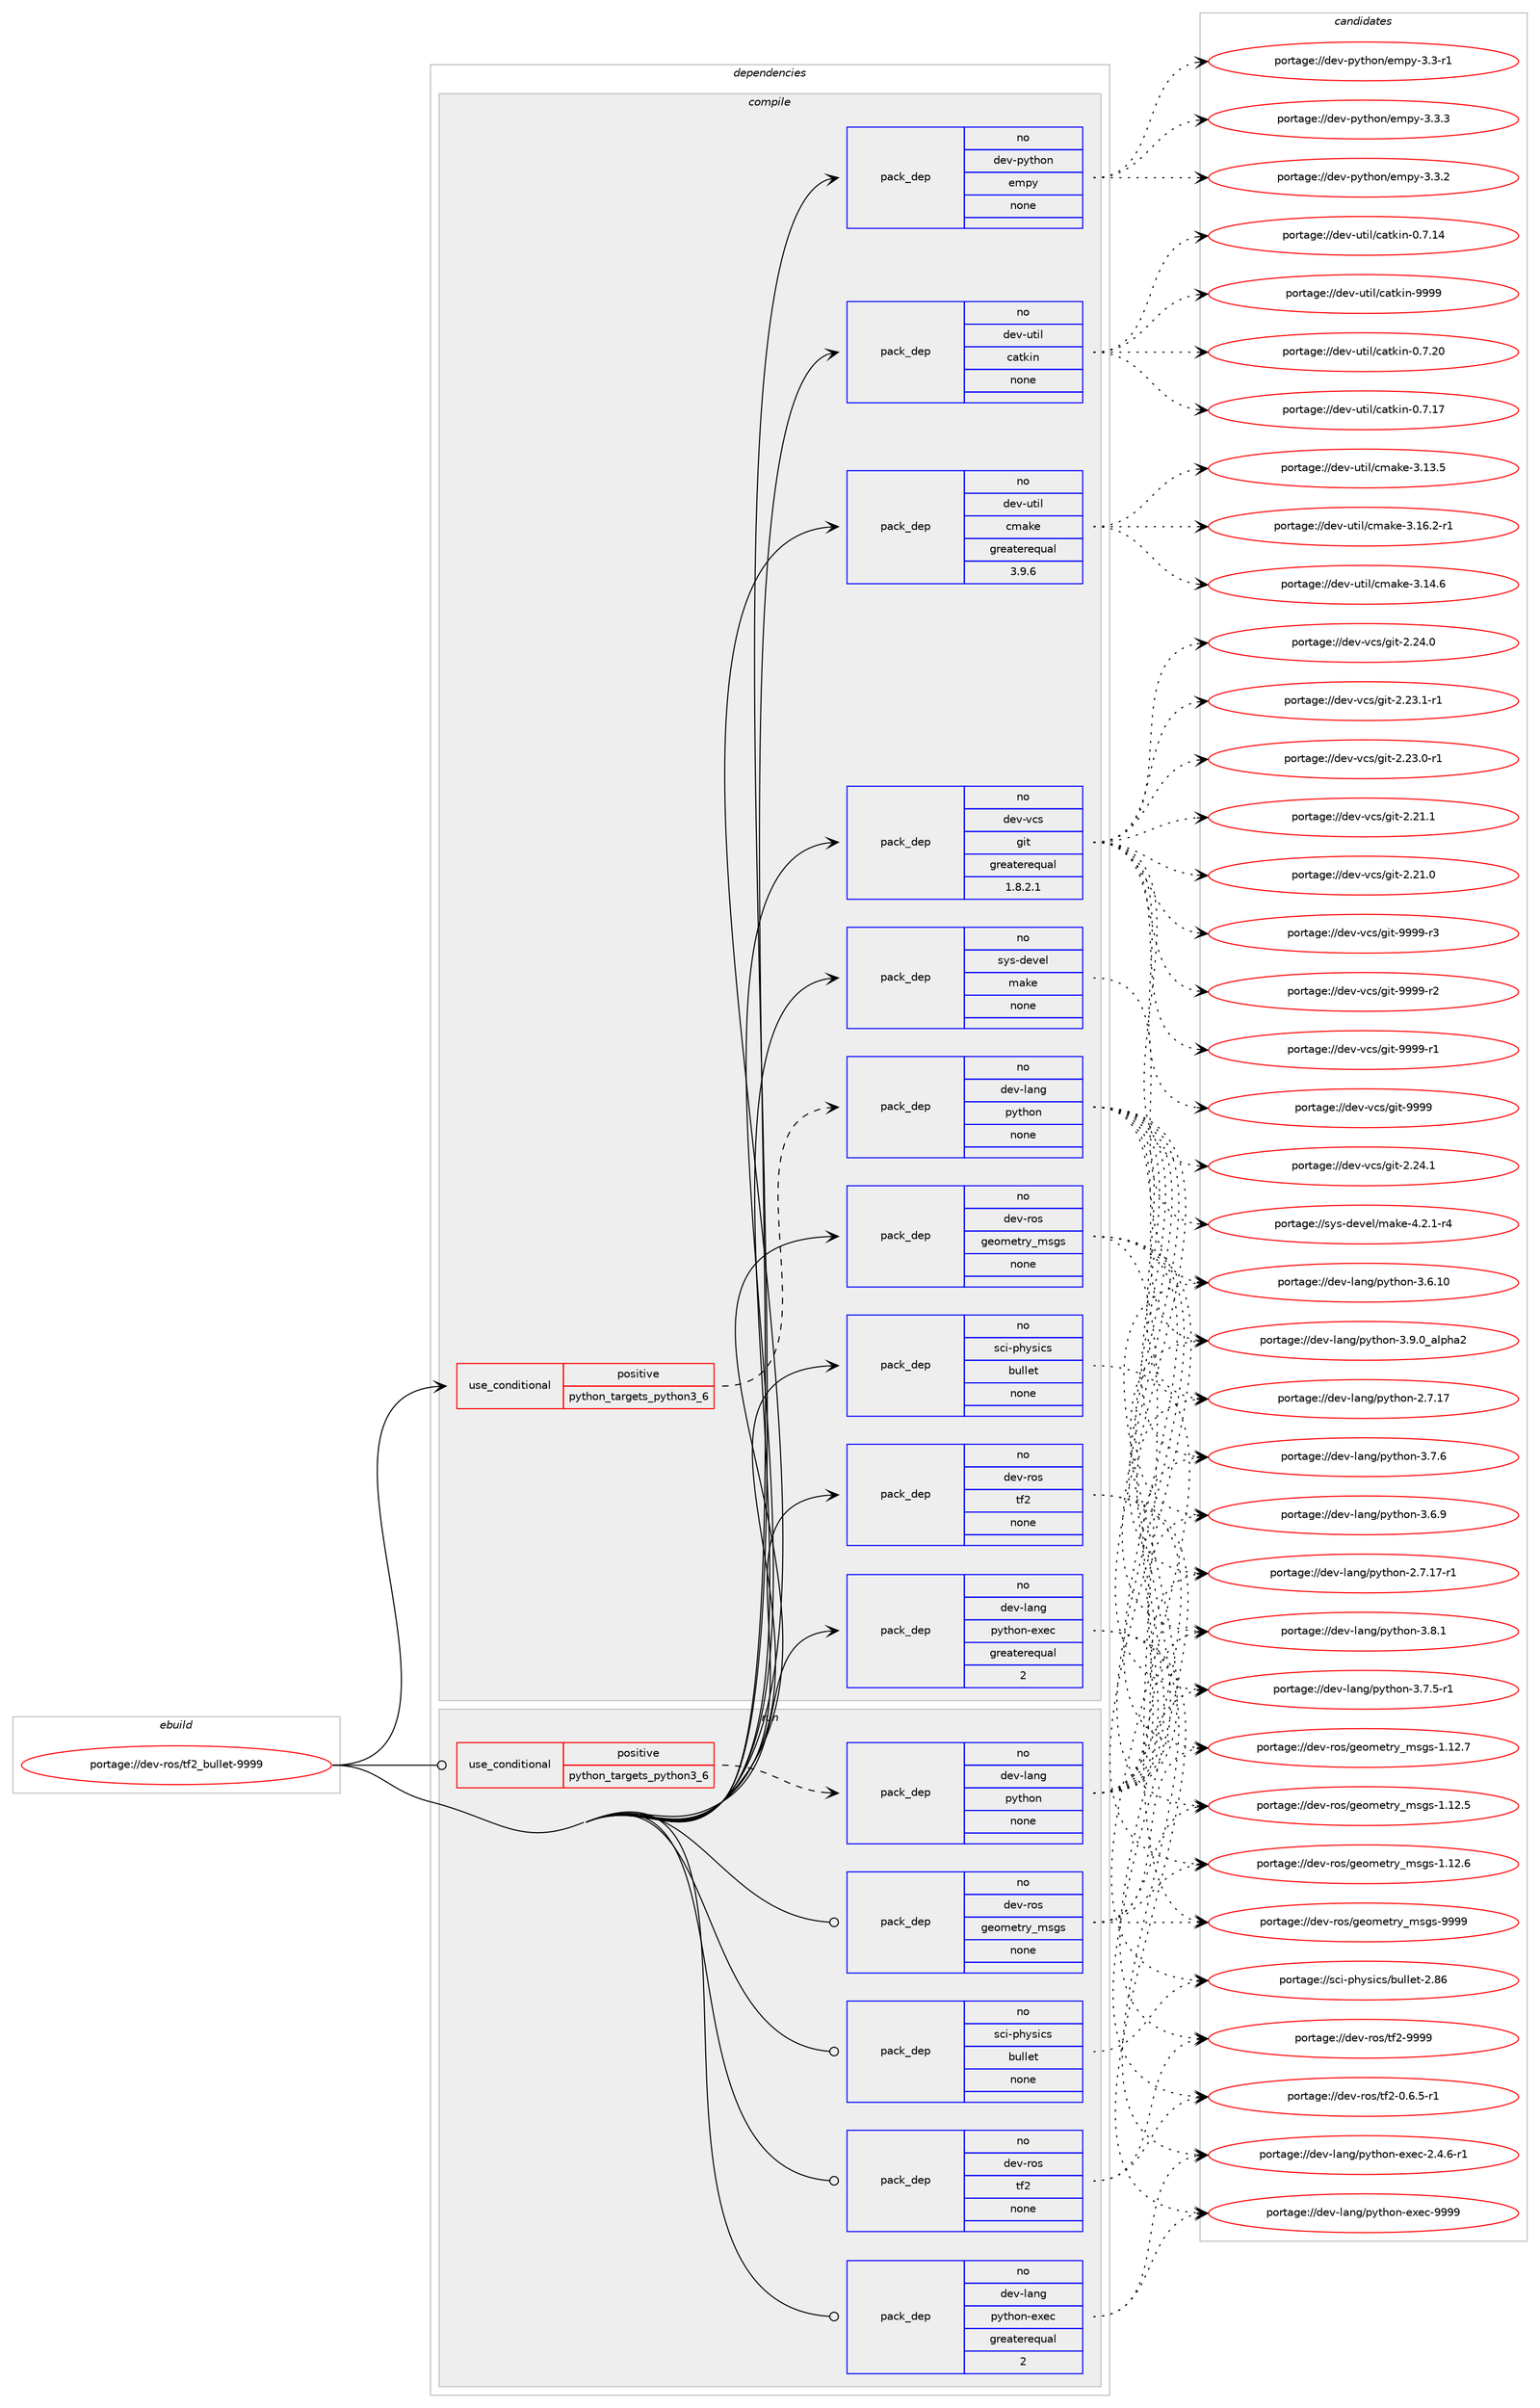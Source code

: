 digraph prolog {

# *************
# Graph options
# *************

newrank=true;
concentrate=true;
compound=true;
graph [rankdir=LR,fontname=Helvetica,fontsize=10,ranksep=1.5];#, ranksep=2.5, nodesep=0.2];
edge  [arrowhead=vee];
node  [fontname=Helvetica,fontsize=10];

# **********
# The ebuild
# **********

subgraph cluster_leftcol {
color=gray;
label=<<i>ebuild</i>>;
id [label="portage://dev-ros/tf2_bullet-9999", color=red, width=4, href="../dev-ros/tf2_bullet-9999.svg"];
}

# ****************
# The dependencies
# ****************

subgraph cluster_midcol {
color=gray;
label=<<i>dependencies</i>>;
subgraph cluster_compile {
fillcolor="#eeeeee";
style=filled;
label=<<i>compile</i>>;
subgraph cond95936 {
dependency376000 [label=<<TABLE BORDER="0" CELLBORDER="1" CELLSPACING="0" CELLPADDING="4"><TR><TD ROWSPAN="3" CELLPADDING="10">use_conditional</TD></TR><TR><TD>positive</TD></TR><TR><TD>python_targets_python3_6</TD></TR></TABLE>>, shape=none, color=red];
subgraph pack275211 {
dependency376001 [label=<<TABLE BORDER="0" CELLBORDER="1" CELLSPACING="0" CELLPADDING="4" WIDTH="220"><TR><TD ROWSPAN="6" CELLPADDING="30">pack_dep</TD></TR><TR><TD WIDTH="110">no</TD></TR><TR><TD>dev-lang</TD></TR><TR><TD>python</TD></TR><TR><TD>none</TD></TR><TR><TD></TD></TR></TABLE>>, shape=none, color=blue];
}
dependency376000:e -> dependency376001:w [weight=20,style="dashed",arrowhead="vee"];
}
id:e -> dependency376000:w [weight=20,style="solid",arrowhead="vee"];
subgraph pack275212 {
dependency376002 [label=<<TABLE BORDER="0" CELLBORDER="1" CELLSPACING="0" CELLPADDING="4" WIDTH="220"><TR><TD ROWSPAN="6" CELLPADDING="30">pack_dep</TD></TR><TR><TD WIDTH="110">no</TD></TR><TR><TD>dev-lang</TD></TR><TR><TD>python-exec</TD></TR><TR><TD>greaterequal</TD></TR><TR><TD>2</TD></TR></TABLE>>, shape=none, color=blue];
}
id:e -> dependency376002:w [weight=20,style="solid",arrowhead="vee"];
subgraph pack275213 {
dependency376003 [label=<<TABLE BORDER="0" CELLBORDER="1" CELLSPACING="0" CELLPADDING="4" WIDTH="220"><TR><TD ROWSPAN="6" CELLPADDING="30">pack_dep</TD></TR><TR><TD WIDTH="110">no</TD></TR><TR><TD>dev-python</TD></TR><TR><TD>empy</TD></TR><TR><TD>none</TD></TR><TR><TD></TD></TR></TABLE>>, shape=none, color=blue];
}
id:e -> dependency376003:w [weight=20,style="solid",arrowhead="vee"];
subgraph pack275214 {
dependency376004 [label=<<TABLE BORDER="0" CELLBORDER="1" CELLSPACING="0" CELLPADDING="4" WIDTH="220"><TR><TD ROWSPAN="6" CELLPADDING="30">pack_dep</TD></TR><TR><TD WIDTH="110">no</TD></TR><TR><TD>dev-ros</TD></TR><TR><TD>geometry_msgs</TD></TR><TR><TD>none</TD></TR><TR><TD></TD></TR></TABLE>>, shape=none, color=blue];
}
id:e -> dependency376004:w [weight=20,style="solid",arrowhead="vee"];
subgraph pack275215 {
dependency376005 [label=<<TABLE BORDER="0" CELLBORDER="1" CELLSPACING="0" CELLPADDING="4" WIDTH="220"><TR><TD ROWSPAN="6" CELLPADDING="30">pack_dep</TD></TR><TR><TD WIDTH="110">no</TD></TR><TR><TD>dev-ros</TD></TR><TR><TD>tf2</TD></TR><TR><TD>none</TD></TR><TR><TD></TD></TR></TABLE>>, shape=none, color=blue];
}
id:e -> dependency376005:w [weight=20,style="solid",arrowhead="vee"];
subgraph pack275216 {
dependency376006 [label=<<TABLE BORDER="0" CELLBORDER="1" CELLSPACING="0" CELLPADDING="4" WIDTH="220"><TR><TD ROWSPAN="6" CELLPADDING="30">pack_dep</TD></TR><TR><TD WIDTH="110">no</TD></TR><TR><TD>dev-util</TD></TR><TR><TD>catkin</TD></TR><TR><TD>none</TD></TR><TR><TD></TD></TR></TABLE>>, shape=none, color=blue];
}
id:e -> dependency376006:w [weight=20,style="solid",arrowhead="vee"];
subgraph pack275217 {
dependency376007 [label=<<TABLE BORDER="0" CELLBORDER="1" CELLSPACING="0" CELLPADDING="4" WIDTH="220"><TR><TD ROWSPAN="6" CELLPADDING="30">pack_dep</TD></TR><TR><TD WIDTH="110">no</TD></TR><TR><TD>dev-util</TD></TR><TR><TD>cmake</TD></TR><TR><TD>greaterequal</TD></TR><TR><TD>3.9.6</TD></TR></TABLE>>, shape=none, color=blue];
}
id:e -> dependency376007:w [weight=20,style="solid",arrowhead="vee"];
subgraph pack275218 {
dependency376008 [label=<<TABLE BORDER="0" CELLBORDER="1" CELLSPACING="0" CELLPADDING="4" WIDTH="220"><TR><TD ROWSPAN="6" CELLPADDING="30">pack_dep</TD></TR><TR><TD WIDTH="110">no</TD></TR><TR><TD>dev-vcs</TD></TR><TR><TD>git</TD></TR><TR><TD>greaterequal</TD></TR><TR><TD>1.8.2.1</TD></TR></TABLE>>, shape=none, color=blue];
}
id:e -> dependency376008:w [weight=20,style="solid",arrowhead="vee"];
subgraph pack275219 {
dependency376009 [label=<<TABLE BORDER="0" CELLBORDER="1" CELLSPACING="0" CELLPADDING="4" WIDTH="220"><TR><TD ROWSPAN="6" CELLPADDING="30">pack_dep</TD></TR><TR><TD WIDTH="110">no</TD></TR><TR><TD>sci-physics</TD></TR><TR><TD>bullet</TD></TR><TR><TD>none</TD></TR><TR><TD></TD></TR></TABLE>>, shape=none, color=blue];
}
id:e -> dependency376009:w [weight=20,style="solid",arrowhead="vee"];
subgraph pack275220 {
dependency376010 [label=<<TABLE BORDER="0" CELLBORDER="1" CELLSPACING="0" CELLPADDING="4" WIDTH="220"><TR><TD ROWSPAN="6" CELLPADDING="30">pack_dep</TD></TR><TR><TD WIDTH="110">no</TD></TR><TR><TD>sys-devel</TD></TR><TR><TD>make</TD></TR><TR><TD>none</TD></TR><TR><TD></TD></TR></TABLE>>, shape=none, color=blue];
}
id:e -> dependency376010:w [weight=20,style="solid",arrowhead="vee"];
}
subgraph cluster_compileandrun {
fillcolor="#eeeeee";
style=filled;
label=<<i>compile and run</i>>;
}
subgraph cluster_run {
fillcolor="#eeeeee";
style=filled;
label=<<i>run</i>>;
subgraph cond95937 {
dependency376011 [label=<<TABLE BORDER="0" CELLBORDER="1" CELLSPACING="0" CELLPADDING="4"><TR><TD ROWSPAN="3" CELLPADDING="10">use_conditional</TD></TR><TR><TD>positive</TD></TR><TR><TD>python_targets_python3_6</TD></TR></TABLE>>, shape=none, color=red];
subgraph pack275221 {
dependency376012 [label=<<TABLE BORDER="0" CELLBORDER="1" CELLSPACING="0" CELLPADDING="4" WIDTH="220"><TR><TD ROWSPAN="6" CELLPADDING="30">pack_dep</TD></TR><TR><TD WIDTH="110">no</TD></TR><TR><TD>dev-lang</TD></TR><TR><TD>python</TD></TR><TR><TD>none</TD></TR><TR><TD></TD></TR></TABLE>>, shape=none, color=blue];
}
dependency376011:e -> dependency376012:w [weight=20,style="dashed",arrowhead="vee"];
}
id:e -> dependency376011:w [weight=20,style="solid",arrowhead="odot"];
subgraph pack275222 {
dependency376013 [label=<<TABLE BORDER="0" CELLBORDER="1" CELLSPACING="0" CELLPADDING="4" WIDTH="220"><TR><TD ROWSPAN="6" CELLPADDING="30">pack_dep</TD></TR><TR><TD WIDTH="110">no</TD></TR><TR><TD>dev-lang</TD></TR><TR><TD>python-exec</TD></TR><TR><TD>greaterequal</TD></TR><TR><TD>2</TD></TR></TABLE>>, shape=none, color=blue];
}
id:e -> dependency376013:w [weight=20,style="solid",arrowhead="odot"];
subgraph pack275223 {
dependency376014 [label=<<TABLE BORDER="0" CELLBORDER="1" CELLSPACING="0" CELLPADDING="4" WIDTH="220"><TR><TD ROWSPAN="6" CELLPADDING="30">pack_dep</TD></TR><TR><TD WIDTH="110">no</TD></TR><TR><TD>dev-ros</TD></TR><TR><TD>geometry_msgs</TD></TR><TR><TD>none</TD></TR><TR><TD></TD></TR></TABLE>>, shape=none, color=blue];
}
id:e -> dependency376014:w [weight=20,style="solid",arrowhead="odot"];
subgraph pack275224 {
dependency376015 [label=<<TABLE BORDER="0" CELLBORDER="1" CELLSPACING="0" CELLPADDING="4" WIDTH="220"><TR><TD ROWSPAN="6" CELLPADDING="30">pack_dep</TD></TR><TR><TD WIDTH="110">no</TD></TR><TR><TD>dev-ros</TD></TR><TR><TD>tf2</TD></TR><TR><TD>none</TD></TR><TR><TD></TD></TR></TABLE>>, shape=none, color=blue];
}
id:e -> dependency376015:w [weight=20,style="solid",arrowhead="odot"];
subgraph pack275225 {
dependency376016 [label=<<TABLE BORDER="0" CELLBORDER="1" CELLSPACING="0" CELLPADDING="4" WIDTH="220"><TR><TD ROWSPAN="6" CELLPADDING="30">pack_dep</TD></TR><TR><TD WIDTH="110">no</TD></TR><TR><TD>sci-physics</TD></TR><TR><TD>bullet</TD></TR><TR><TD>none</TD></TR><TR><TD></TD></TR></TABLE>>, shape=none, color=blue];
}
id:e -> dependency376016:w [weight=20,style="solid",arrowhead="odot"];
}
}

# **************
# The candidates
# **************

subgraph cluster_choices {
rank=same;
color=gray;
label=<<i>candidates</i>>;

subgraph choice275211 {
color=black;
nodesep=1;
choice10010111845108971101034711212111610411111045514657464895971081121049750 [label="portage://dev-lang/python-3.9.0_alpha2", color=red, width=4,href="../dev-lang/python-3.9.0_alpha2.svg"];
choice100101118451089711010347112121116104111110455146564649 [label="portage://dev-lang/python-3.8.1", color=red, width=4,href="../dev-lang/python-3.8.1.svg"];
choice100101118451089711010347112121116104111110455146554654 [label="portage://dev-lang/python-3.7.6", color=red, width=4,href="../dev-lang/python-3.7.6.svg"];
choice1001011184510897110103471121211161041111104551465546534511449 [label="portage://dev-lang/python-3.7.5-r1", color=red, width=4,href="../dev-lang/python-3.7.5-r1.svg"];
choice100101118451089711010347112121116104111110455146544657 [label="portage://dev-lang/python-3.6.9", color=red, width=4,href="../dev-lang/python-3.6.9.svg"];
choice10010111845108971101034711212111610411111045514654464948 [label="portage://dev-lang/python-3.6.10", color=red, width=4,href="../dev-lang/python-3.6.10.svg"];
choice100101118451089711010347112121116104111110455046554649554511449 [label="portage://dev-lang/python-2.7.17-r1", color=red, width=4,href="../dev-lang/python-2.7.17-r1.svg"];
choice10010111845108971101034711212111610411111045504655464955 [label="portage://dev-lang/python-2.7.17", color=red, width=4,href="../dev-lang/python-2.7.17.svg"];
dependency376001:e -> choice10010111845108971101034711212111610411111045514657464895971081121049750:w [style=dotted,weight="100"];
dependency376001:e -> choice100101118451089711010347112121116104111110455146564649:w [style=dotted,weight="100"];
dependency376001:e -> choice100101118451089711010347112121116104111110455146554654:w [style=dotted,weight="100"];
dependency376001:e -> choice1001011184510897110103471121211161041111104551465546534511449:w [style=dotted,weight="100"];
dependency376001:e -> choice100101118451089711010347112121116104111110455146544657:w [style=dotted,weight="100"];
dependency376001:e -> choice10010111845108971101034711212111610411111045514654464948:w [style=dotted,weight="100"];
dependency376001:e -> choice100101118451089711010347112121116104111110455046554649554511449:w [style=dotted,weight="100"];
dependency376001:e -> choice10010111845108971101034711212111610411111045504655464955:w [style=dotted,weight="100"];
}
subgraph choice275212 {
color=black;
nodesep=1;
choice10010111845108971101034711212111610411111045101120101994557575757 [label="portage://dev-lang/python-exec-9999", color=red, width=4,href="../dev-lang/python-exec-9999.svg"];
choice10010111845108971101034711212111610411111045101120101994550465246544511449 [label="portage://dev-lang/python-exec-2.4.6-r1", color=red, width=4,href="../dev-lang/python-exec-2.4.6-r1.svg"];
dependency376002:e -> choice10010111845108971101034711212111610411111045101120101994557575757:w [style=dotted,weight="100"];
dependency376002:e -> choice10010111845108971101034711212111610411111045101120101994550465246544511449:w [style=dotted,weight="100"];
}
subgraph choice275213 {
color=black;
nodesep=1;
choice1001011184511212111610411111047101109112121455146514651 [label="portage://dev-python/empy-3.3.3", color=red, width=4,href="../dev-python/empy-3.3.3.svg"];
choice1001011184511212111610411111047101109112121455146514650 [label="portage://dev-python/empy-3.3.2", color=red, width=4,href="../dev-python/empy-3.3.2.svg"];
choice1001011184511212111610411111047101109112121455146514511449 [label="portage://dev-python/empy-3.3-r1", color=red, width=4,href="../dev-python/empy-3.3-r1.svg"];
dependency376003:e -> choice1001011184511212111610411111047101109112121455146514651:w [style=dotted,weight="100"];
dependency376003:e -> choice1001011184511212111610411111047101109112121455146514650:w [style=dotted,weight="100"];
dependency376003:e -> choice1001011184511212111610411111047101109112121455146514511449:w [style=dotted,weight="100"];
}
subgraph choice275214 {
color=black;
nodesep=1;
choice1001011184511411111547103101111109101116114121951091151031154557575757 [label="portage://dev-ros/geometry_msgs-9999", color=red, width=4,href="../dev-ros/geometry_msgs-9999.svg"];
choice10010111845114111115471031011111091011161141219510911510311545494649504655 [label="portage://dev-ros/geometry_msgs-1.12.7", color=red, width=4,href="../dev-ros/geometry_msgs-1.12.7.svg"];
choice10010111845114111115471031011111091011161141219510911510311545494649504654 [label="portage://dev-ros/geometry_msgs-1.12.6", color=red, width=4,href="../dev-ros/geometry_msgs-1.12.6.svg"];
choice10010111845114111115471031011111091011161141219510911510311545494649504653 [label="portage://dev-ros/geometry_msgs-1.12.5", color=red, width=4,href="../dev-ros/geometry_msgs-1.12.5.svg"];
dependency376004:e -> choice1001011184511411111547103101111109101116114121951091151031154557575757:w [style=dotted,weight="100"];
dependency376004:e -> choice10010111845114111115471031011111091011161141219510911510311545494649504655:w [style=dotted,weight="100"];
dependency376004:e -> choice10010111845114111115471031011111091011161141219510911510311545494649504654:w [style=dotted,weight="100"];
dependency376004:e -> choice10010111845114111115471031011111091011161141219510911510311545494649504653:w [style=dotted,weight="100"];
}
subgraph choice275215 {
color=black;
nodesep=1;
choice1001011184511411111547116102504557575757 [label="portage://dev-ros/tf2-9999", color=red, width=4,href="../dev-ros/tf2-9999.svg"];
choice1001011184511411111547116102504548465446534511449 [label="portage://dev-ros/tf2-0.6.5-r1", color=red, width=4,href="../dev-ros/tf2-0.6.5-r1.svg"];
dependency376005:e -> choice1001011184511411111547116102504557575757:w [style=dotted,weight="100"];
dependency376005:e -> choice1001011184511411111547116102504548465446534511449:w [style=dotted,weight="100"];
}
subgraph choice275216 {
color=black;
nodesep=1;
choice100101118451171161051084799971161071051104557575757 [label="portage://dev-util/catkin-9999", color=red, width=4,href="../dev-util/catkin-9999.svg"];
choice1001011184511711610510847999711610710511045484655465048 [label="portage://dev-util/catkin-0.7.20", color=red, width=4,href="../dev-util/catkin-0.7.20.svg"];
choice1001011184511711610510847999711610710511045484655464955 [label="portage://dev-util/catkin-0.7.17", color=red, width=4,href="../dev-util/catkin-0.7.17.svg"];
choice1001011184511711610510847999711610710511045484655464952 [label="portage://dev-util/catkin-0.7.14", color=red, width=4,href="../dev-util/catkin-0.7.14.svg"];
dependency376006:e -> choice100101118451171161051084799971161071051104557575757:w [style=dotted,weight="100"];
dependency376006:e -> choice1001011184511711610510847999711610710511045484655465048:w [style=dotted,weight="100"];
dependency376006:e -> choice1001011184511711610510847999711610710511045484655464955:w [style=dotted,weight="100"];
dependency376006:e -> choice1001011184511711610510847999711610710511045484655464952:w [style=dotted,weight="100"];
}
subgraph choice275217 {
color=black;
nodesep=1;
choice10010111845117116105108479910997107101455146495446504511449 [label="portage://dev-util/cmake-3.16.2-r1", color=red, width=4,href="../dev-util/cmake-3.16.2-r1.svg"];
choice1001011184511711610510847991099710710145514649524654 [label="portage://dev-util/cmake-3.14.6", color=red, width=4,href="../dev-util/cmake-3.14.6.svg"];
choice1001011184511711610510847991099710710145514649514653 [label="portage://dev-util/cmake-3.13.5", color=red, width=4,href="../dev-util/cmake-3.13.5.svg"];
dependency376007:e -> choice10010111845117116105108479910997107101455146495446504511449:w [style=dotted,weight="100"];
dependency376007:e -> choice1001011184511711610510847991099710710145514649524654:w [style=dotted,weight="100"];
dependency376007:e -> choice1001011184511711610510847991099710710145514649514653:w [style=dotted,weight="100"];
}
subgraph choice275218 {
color=black;
nodesep=1;
choice10010111845118991154710310511645575757574511451 [label="portage://dev-vcs/git-9999-r3", color=red, width=4,href="../dev-vcs/git-9999-r3.svg"];
choice10010111845118991154710310511645575757574511450 [label="portage://dev-vcs/git-9999-r2", color=red, width=4,href="../dev-vcs/git-9999-r2.svg"];
choice10010111845118991154710310511645575757574511449 [label="portage://dev-vcs/git-9999-r1", color=red, width=4,href="../dev-vcs/git-9999-r1.svg"];
choice1001011184511899115471031051164557575757 [label="portage://dev-vcs/git-9999", color=red, width=4,href="../dev-vcs/git-9999.svg"];
choice10010111845118991154710310511645504650524649 [label="portage://dev-vcs/git-2.24.1", color=red, width=4,href="../dev-vcs/git-2.24.1.svg"];
choice10010111845118991154710310511645504650524648 [label="portage://dev-vcs/git-2.24.0", color=red, width=4,href="../dev-vcs/git-2.24.0.svg"];
choice100101118451189911547103105116455046505146494511449 [label="portage://dev-vcs/git-2.23.1-r1", color=red, width=4,href="../dev-vcs/git-2.23.1-r1.svg"];
choice100101118451189911547103105116455046505146484511449 [label="portage://dev-vcs/git-2.23.0-r1", color=red, width=4,href="../dev-vcs/git-2.23.0-r1.svg"];
choice10010111845118991154710310511645504650494649 [label="portage://dev-vcs/git-2.21.1", color=red, width=4,href="../dev-vcs/git-2.21.1.svg"];
choice10010111845118991154710310511645504650494648 [label="portage://dev-vcs/git-2.21.0", color=red, width=4,href="../dev-vcs/git-2.21.0.svg"];
dependency376008:e -> choice10010111845118991154710310511645575757574511451:w [style=dotted,weight="100"];
dependency376008:e -> choice10010111845118991154710310511645575757574511450:w [style=dotted,weight="100"];
dependency376008:e -> choice10010111845118991154710310511645575757574511449:w [style=dotted,weight="100"];
dependency376008:e -> choice1001011184511899115471031051164557575757:w [style=dotted,weight="100"];
dependency376008:e -> choice10010111845118991154710310511645504650524649:w [style=dotted,weight="100"];
dependency376008:e -> choice10010111845118991154710310511645504650524648:w [style=dotted,weight="100"];
dependency376008:e -> choice100101118451189911547103105116455046505146494511449:w [style=dotted,weight="100"];
dependency376008:e -> choice100101118451189911547103105116455046505146484511449:w [style=dotted,weight="100"];
dependency376008:e -> choice10010111845118991154710310511645504650494649:w [style=dotted,weight="100"];
dependency376008:e -> choice10010111845118991154710310511645504650494648:w [style=dotted,weight="100"];
}
subgraph choice275219 {
color=black;
nodesep=1;
choice11599105451121041211151059911547981171081081011164550465654 [label="portage://sci-physics/bullet-2.86", color=red, width=4,href="../sci-physics/bullet-2.86.svg"];
dependency376009:e -> choice11599105451121041211151059911547981171081081011164550465654:w [style=dotted,weight="100"];
}
subgraph choice275220 {
color=black;
nodesep=1;
choice1151211154510010111810110847109971071014552465046494511452 [label="portage://sys-devel/make-4.2.1-r4", color=red, width=4,href="../sys-devel/make-4.2.1-r4.svg"];
dependency376010:e -> choice1151211154510010111810110847109971071014552465046494511452:w [style=dotted,weight="100"];
}
subgraph choice275221 {
color=black;
nodesep=1;
choice10010111845108971101034711212111610411111045514657464895971081121049750 [label="portage://dev-lang/python-3.9.0_alpha2", color=red, width=4,href="../dev-lang/python-3.9.0_alpha2.svg"];
choice100101118451089711010347112121116104111110455146564649 [label="portage://dev-lang/python-3.8.1", color=red, width=4,href="../dev-lang/python-3.8.1.svg"];
choice100101118451089711010347112121116104111110455146554654 [label="portage://dev-lang/python-3.7.6", color=red, width=4,href="../dev-lang/python-3.7.6.svg"];
choice1001011184510897110103471121211161041111104551465546534511449 [label="portage://dev-lang/python-3.7.5-r1", color=red, width=4,href="../dev-lang/python-3.7.5-r1.svg"];
choice100101118451089711010347112121116104111110455146544657 [label="portage://dev-lang/python-3.6.9", color=red, width=4,href="../dev-lang/python-3.6.9.svg"];
choice10010111845108971101034711212111610411111045514654464948 [label="portage://dev-lang/python-3.6.10", color=red, width=4,href="../dev-lang/python-3.6.10.svg"];
choice100101118451089711010347112121116104111110455046554649554511449 [label="portage://dev-lang/python-2.7.17-r1", color=red, width=4,href="../dev-lang/python-2.7.17-r1.svg"];
choice10010111845108971101034711212111610411111045504655464955 [label="portage://dev-lang/python-2.7.17", color=red, width=4,href="../dev-lang/python-2.7.17.svg"];
dependency376012:e -> choice10010111845108971101034711212111610411111045514657464895971081121049750:w [style=dotted,weight="100"];
dependency376012:e -> choice100101118451089711010347112121116104111110455146564649:w [style=dotted,weight="100"];
dependency376012:e -> choice100101118451089711010347112121116104111110455146554654:w [style=dotted,weight="100"];
dependency376012:e -> choice1001011184510897110103471121211161041111104551465546534511449:w [style=dotted,weight="100"];
dependency376012:e -> choice100101118451089711010347112121116104111110455146544657:w [style=dotted,weight="100"];
dependency376012:e -> choice10010111845108971101034711212111610411111045514654464948:w [style=dotted,weight="100"];
dependency376012:e -> choice100101118451089711010347112121116104111110455046554649554511449:w [style=dotted,weight="100"];
dependency376012:e -> choice10010111845108971101034711212111610411111045504655464955:w [style=dotted,weight="100"];
}
subgraph choice275222 {
color=black;
nodesep=1;
choice10010111845108971101034711212111610411111045101120101994557575757 [label="portage://dev-lang/python-exec-9999", color=red, width=4,href="../dev-lang/python-exec-9999.svg"];
choice10010111845108971101034711212111610411111045101120101994550465246544511449 [label="portage://dev-lang/python-exec-2.4.6-r1", color=red, width=4,href="../dev-lang/python-exec-2.4.6-r1.svg"];
dependency376013:e -> choice10010111845108971101034711212111610411111045101120101994557575757:w [style=dotted,weight="100"];
dependency376013:e -> choice10010111845108971101034711212111610411111045101120101994550465246544511449:w [style=dotted,weight="100"];
}
subgraph choice275223 {
color=black;
nodesep=1;
choice1001011184511411111547103101111109101116114121951091151031154557575757 [label="portage://dev-ros/geometry_msgs-9999", color=red, width=4,href="../dev-ros/geometry_msgs-9999.svg"];
choice10010111845114111115471031011111091011161141219510911510311545494649504655 [label="portage://dev-ros/geometry_msgs-1.12.7", color=red, width=4,href="../dev-ros/geometry_msgs-1.12.7.svg"];
choice10010111845114111115471031011111091011161141219510911510311545494649504654 [label="portage://dev-ros/geometry_msgs-1.12.6", color=red, width=4,href="../dev-ros/geometry_msgs-1.12.6.svg"];
choice10010111845114111115471031011111091011161141219510911510311545494649504653 [label="portage://dev-ros/geometry_msgs-1.12.5", color=red, width=4,href="../dev-ros/geometry_msgs-1.12.5.svg"];
dependency376014:e -> choice1001011184511411111547103101111109101116114121951091151031154557575757:w [style=dotted,weight="100"];
dependency376014:e -> choice10010111845114111115471031011111091011161141219510911510311545494649504655:w [style=dotted,weight="100"];
dependency376014:e -> choice10010111845114111115471031011111091011161141219510911510311545494649504654:w [style=dotted,weight="100"];
dependency376014:e -> choice10010111845114111115471031011111091011161141219510911510311545494649504653:w [style=dotted,weight="100"];
}
subgraph choice275224 {
color=black;
nodesep=1;
choice1001011184511411111547116102504557575757 [label="portage://dev-ros/tf2-9999", color=red, width=4,href="../dev-ros/tf2-9999.svg"];
choice1001011184511411111547116102504548465446534511449 [label="portage://dev-ros/tf2-0.6.5-r1", color=red, width=4,href="../dev-ros/tf2-0.6.5-r1.svg"];
dependency376015:e -> choice1001011184511411111547116102504557575757:w [style=dotted,weight="100"];
dependency376015:e -> choice1001011184511411111547116102504548465446534511449:w [style=dotted,weight="100"];
}
subgraph choice275225 {
color=black;
nodesep=1;
choice11599105451121041211151059911547981171081081011164550465654 [label="portage://sci-physics/bullet-2.86", color=red, width=4,href="../sci-physics/bullet-2.86.svg"];
dependency376016:e -> choice11599105451121041211151059911547981171081081011164550465654:w [style=dotted,weight="100"];
}
}

}
